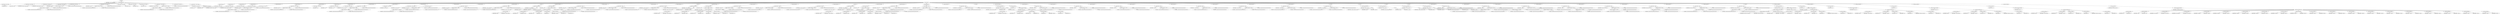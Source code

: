 digraph G {	
ranksep=.25;
	0 [label="MODULE"];
	1 [label="IDENTIFIERS: matrix_multiplication"];
	0 -> 1;
	2 [label="VAR_DECLARE_LIST"];
	0 -> 2;
	3 [label="VAR_DECLARE:  INPUT PORT"];
	2 -> 3;
	4 [label="IDENTIFIERS: clk"];
	3 -> 4;
	5 [label="VAR_DECLARE:  INPUT PORT"];
	2 -> 5;
	6 [label="IDENTIFIERS: reset"];
	5 -> 6;
	7 [label="VAR_DECLARE:  INPUT PORT"];
	2 -> 7;
	8 [label="IDENTIFIERS: enable_writing_to_mem"];
	7 -> 8;
	9 [label="VAR_DECLARE:  INPUT PORT"];
	2 -> 9;
	10 [label="IDENTIFIERS: enable_reading_from_mem"];
	9 -> 10;
	11 [label="VAR_DECLARE:  INPUT PORT"];
	2 -> 11;
	12 [label="IDENTIFIERS: data_pi"];
	11 -> 12;
	13 [label="BINARY_OPERATION: MINUS"];
	11 -> 13;
	14 [label="BINARY_OPERATION: MULTIPLY"];
	13 -> 14;
	15 [label="NUMBERS: 00000000000000000000000000000100 ()"];
	14 -> 15;
	16 [label="NUMBERS: 00000000000000000000000000010000 ()"];
	14 -> 16;
	17 [label="NUMBERS: 00000000000000000000000000000001 ()"];
	13 -> 17;
	18 [label="NUMBERS: 00000000000000000000000000000000 ()"];
	11 -> 18;
	19 [label="VAR_DECLARE:  INPUT PORT"];
	2 -> 19;
	20 [label="IDENTIFIERS: addr_pi"];
	19 -> 20;
	21 [label="BINARY_OPERATION: MINUS"];
	19 -> 21;
	22 [label="NUMBERS: 00000000000000000000000000000111 ()"];
	21 -> 22;
	23 [label="NUMBERS: 00000000000000000000000000000001 ()"];
	21 -> 23;
	24 [label="NUMBERS: 00000000000000000000000000000000 ()"];
	19 -> 24;
	25 [label="VAR_DECLARE:  INPUT PORT"];
	2 -> 25;
	26 [label="IDENTIFIERS: we_a"];
	25 -> 26;
	27 [label="VAR_DECLARE:  INPUT PORT"];
	2 -> 27;
	28 [label="IDENTIFIERS: we_b"];
	27 -> 28;
	29 [label="VAR_DECLARE:  INPUT PORT"];
	2 -> 29;
	30 [label="IDENTIFIERS: we_c"];
	29 -> 30;
	31 [label="VAR_DECLARE:  OUTPUT PORT"];
	2 -> 31;
	32 [label="IDENTIFIERS: data_from_out_mat"];
	31 -> 32;
	33 [label="BINARY_OPERATION: MINUS"];
	31 -> 33;
	34 [label="BINARY_OPERATION: MULTIPLY"];
	33 -> 34;
	35 [label="NUMBERS: 00000000000000000000000000000100 ()"];
	34 -> 35;
	36 [label="NUMBERS: 00000000000000000000000000010000 ()"];
	34 -> 36;
	37 [label="NUMBERS: 00000000000000000000000000000001 ()"];
	33 -> 37;
	38 [label="NUMBERS: 00000000000000000000000000000000 ()"];
	31 -> 38;
	39 [label="VAR_DECLARE:  INPUT PORT"];
	2 -> 39;
	40 [label="IDENTIFIERS: start_mat_mul"];
	39 -> 40;
	41 [label="VAR_DECLARE:  OUTPUT PORT"];
	2 -> 41;
	42 [label="IDENTIFIERS: done_mat_mul"];
	41 -> 42;
	43 [label="MODULE_ITEMS"];
	0 -> 43;
	44 [label="VAR_DECLARE_LIST"];
	43 -> 44;
	45 [label="VAR_DECLARE:  INPUT PORT"];
	44 -> 45;
	46 [label="IDENTIFIERS: clk"];
	45 -> 46;
	47 [label="VAR_DECLARE_LIST"];
	43 -> 47;
	48 [label="VAR_DECLARE:  INPUT PORT"];
	47 -> 48;
	49 [label="IDENTIFIERS: reset"];
	48 -> 49;
	50 [label="VAR_DECLARE_LIST"];
	43 -> 50;
	51 [label="VAR_DECLARE:  INPUT PORT"];
	50 -> 51;
	52 [label="IDENTIFIERS: enable_writing_to_mem"];
	51 -> 52;
	53 [label="VAR_DECLARE_LIST"];
	43 -> 53;
	54 [label="VAR_DECLARE:  INPUT PORT"];
	53 -> 54;
	55 [label="IDENTIFIERS: enable_reading_from_mem"];
	54 -> 55;
	56 [label="VAR_DECLARE_LIST"];
	43 -> 56;
	57 [label="VAR_DECLARE:  INPUT PORT"];
	56 -> 57;
	58 [label="IDENTIFIERS: data_pi"];
	57 -> 58;
	59 [label="BINARY_OPERATION: MINUS"];
	57 -> 59;
	60 [label="BINARY_OPERATION: MULTIPLY"];
	59 -> 60;
	61 [label="NUMBERS: 00000000000000000000000000000100 ()"];
	60 -> 61;
	62 [label="NUMBERS: 00000000000000000000000000010000 ()"];
	60 -> 62;
	63 [label="NUMBERS: 00000000000000000000000000000001 ()"];
	59 -> 63;
	64 [label="NUMBERS: 00000000000000000000000000000000 ()"];
	57 -> 64;
	65 [label="VAR_DECLARE_LIST"];
	43 -> 65;
	66 [label="VAR_DECLARE:  INPUT PORT"];
	65 -> 66;
	67 [label="IDENTIFIERS: addr_pi"];
	66 -> 67;
	68 [label="BINARY_OPERATION: MINUS"];
	66 -> 68;
	69 [label="NUMBERS: 00000000000000000000000000000111 ()"];
	68 -> 69;
	70 [label="NUMBERS: 00000000000000000000000000000001 ()"];
	68 -> 70;
	71 [label="NUMBERS: 00000000000000000000000000000000 ()"];
	66 -> 71;
	72 [label="VAR_DECLARE_LIST"];
	43 -> 72;
	73 [label="VAR_DECLARE:  INPUT PORT"];
	72 -> 73;
	74 [label="IDENTIFIERS: we_a"];
	73 -> 74;
	75 [label="VAR_DECLARE_LIST"];
	43 -> 75;
	76 [label="VAR_DECLARE:  INPUT PORT"];
	75 -> 76;
	77 [label="IDENTIFIERS: we_b"];
	76 -> 77;
	78 [label="VAR_DECLARE_LIST"];
	43 -> 78;
	79 [label="VAR_DECLARE:  INPUT PORT"];
	78 -> 79;
	80 [label="IDENTIFIERS: we_c"];
	79 -> 80;
	81 [label="VAR_DECLARE_LIST"];
	43 -> 81;
	82 [label="VAR_DECLARE:  OUTPUT PORT"];
	81 -> 82;
	83 [label="IDENTIFIERS: data_from_out_mat"];
	82 -> 83;
	84 [label="BINARY_OPERATION: MINUS"];
	82 -> 84;
	85 [label="BINARY_OPERATION: MULTIPLY"];
	84 -> 85;
	86 [label="NUMBERS: 00000000000000000000000000000100 ()"];
	85 -> 86;
	87 [label="NUMBERS: 00000000000000000000000000010000 ()"];
	85 -> 87;
	88 [label="NUMBERS: 00000000000000000000000000000001 ()"];
	84 -> 88;
	89 [label="NUMBERS: 00000000000000000000000000000000 ()"];
	82 -> 89;
	90 [label="VAR_DECLARE_LIST"];
	43 -> 90;
	91 [label="VAR_DECLARE:  INPUT PORT"];
	90 -> 91;
	92 [label="IDENTIFIERS: start_mat_mul"];
	91 -> 92;
	93 [label="VAR_DECLARE_LIST"];
	43 -> 93;
	94 [label="VAR_DECLARE:  OUTPUT PORT"];
	93 -> 94;
	95 [label="IDENTIFIERS: done_mat_mul"];
	94 -> 95;
	96 [label="VAR_DECLARE_LIST"];
	43 -> 96;
	97 [label="VAR_DECLARE:  WIRE"];
	96 -> 97;
	98 [label="IDENTIFIERS: a_data_00"];
	97 -> 98;
	99 [label="BINARY_OPERATION: MINUS"];
	97 -> 99;
	100 [label="BINARY_OPERATION: MULTIPLY"];
	99 -> 100;
	101 [label="NUMBERS: 00000000000000000000000000000100 ()"];
	100 -> 101;
	102 [label="NUMBERS: 00000000000000000000000000010000 ()"];
	100 -> 102;
	103 [label="NUMBERS: 00000000000000000000000000000001 ()"];
	99 -> 103;
	104 [label="NUMBERS: 00000000000000000000000000000000 ()"];
	97 -> 104;
	105 [label="VAR_DECLARE_LIST"];
	43 -> 105;
	106 [label="VAR_DECLARE:  WIRE"];
	105 -> 106;
	107 [label="IDENTIFIERS: a_addr_00"];
	106 -> 107;
	108 [label="BINARY_OPERATION: MINUS"];
	106 -> 108;
	109 [label="NUMBERS: 00000000000000000000000000000111 ()"];
	108 -> 109;
	110 [label="NUMBERS: 00000000000000000000000000000001 ()"];
	108 -> 110;
	111 [label="NUMBERS: 00000000000000000000000000000000 ()"];
	106 -> 111;
	112 [label="VAR_DECLARE_LIST"];
	43 -> 112;
	113 [label="VAR_DECLARE:  WIRE"];
	112 -> 113;
	114 [label="IDENTIFIERS: a_addr_muxed_00"];
	113 -> 114;
	115 [label="BINARY_OPERATION: MINUS"];
	113 -> 115;
	116 [label="NUMBERS: 00000000000000000000000000000111 ()"];
	115 -> 116;
	117 [label="NUMBERS: 00000000000000000000000000000001 ()"];
	115 -> 117;
	118 [label="NUMBERS: 00000000000000000000000000000000 ()"];
	113 -> 118;
	119 [label="ASSIGN"];
	43 -> 119;
	120 [label="BLOCKING_STATEMENT"];
	119 -> 120;
	121 [label="IDENTIFIERS: a_addr_muxed_00"];
	120 -> 121;
	122 [label="IF_Q"];
	120 -> 122;
	123 [label="IDENTIFIERS: enable_writing_to_mem"];
	122 -> 123;
	124 [label="IDENTIFIERS: addr_pi"];
	122 -> 124;
	125 [label="IDENTIFIERS: a_addr_00"];
	122 -> 125;
	126 [label="MODULE_INSTANCE"];
	43 -> 126;
	127 [label="MODULE_INSTANCE"];
	126 -> 127;
	128 [label="IDENTIFIERS: ram"];
	127 -> 128;
	129 [label="MODULE_NAMED_INSTANCE"];
	127 -> 129;
	130 [label="IDENTIFIERS: matrix_A_00"];
	129 -> 130;
	131 [label="MODULE_CONNECT_LIST"];
	129 -> 131;
	132 [label="MODULE_CONNECT"];
	131 -> 132;
	133 [label="IDENTIFIERS: addr0"];
	132 -> 133;
	134 [label="IDENTIFIERS: a_addr_muxed_00"];
	132 -> 134;
	135 [label="MODULE_CONNECT"];
	131 -> 135;
	136 [label="IDENTIFIERS: d0"];
	135 -> 136;
	137 [label="IDENTIFIERS: data_pi"];
	135 -> 137;
	138 [label="MODULE_CONNECT"];
	131 -> 138;
	139 [label="IDENTIFIERS: we0"];
	138 -> 139;
	140 [label="IDENTIFIERS: we_a"];
	138 -> 140;
	141 [label="MODULE_CONNECT"];
	131 -> 141;
	142 [label="IDENTIFIERS: q0"];
	141 -> 142;
	143 [label="IDENTIFIERS: a_data_00"];
	141 -> 143;
	144 [label="MODULE_CONNECT"];
	131 -> 144;
	145 [label="IDENTIFIERS: clk"];
	144 -> 145;
	146 [label="IDENTIFIERS: clk"];
	144 -> 146;
	147 [label="VAR_DECLARE_LIST"];
	43 -> 147;
	148 [label="VAR_DECLARE:  WIRE"];
	147 -> 148;
	149 [label="IDENTIFIERS: a_data_10"];
	148 -> 149;
	150 [label="BINARY_OPERATION: MINUS"];
	148 -> 150;
	151 [label="BINARY_OPERATION: MULTIPLY"];
	150 -> 151;
	152 [label="NUMBERS: 00000000000000000000000000000100 ()"];
	151 -> 152;
	153 [label="NUMBERS: 00000000000000000000000000010000 ()"];
	151 -> 153;
	154 [label="NUMBERS: 00000000000000000000000000000001 ()"];
	150 -> 154;
	155 [label="NUMBERS: 00000000000000000000000000000000 ()"];
	148 -> 155;
	156 [label="VAR_DECLARE_LIST"];
	43 -> 156;
	157 [label="VAR_DECLARE:  WIRE"];
	156 -> 157;
	158 [label="IDENTIFIERS: a_addr_10"];
	157 -> 158;
	159 [label="BINARY_OPERATION: MINUS"];
	157 -> 159;
	160 [label="NUMBERS: 00000000000000000000000000000111 ()"];
	159 -> 160;
	161 [label="NUMBERS: 00000000000000000000000000000001 ()"];
	159 -> 161;
	162 [label="NUMBERS: 00000000000000000000000000000000 ()"];
	157 -> 162;
	163 [label="VAR_DECLARE_LIST"];
	43 -> 163;
	164 [label="VAR_DECLARE:  WIRE"];
	163 -> 164;
	165 [label="IDENTIFIERS: a_addr_muxed_10"];
	164 -> 165;
	166 [label="BINARY_OPERATION: MINUS"];
	164 -> 166;
	167 [label="NUMBERS: 00000000000000000000000000000111 ()"];
	166 -> 167;
	168 [label="NUMBERS: 00000000000000000000000000000001 ()"];
	166 -> 168;
	169 [label="NUMBERS: 00000000000000000000000000000000 ()"];
	164 -> 169;
	170 [label="ASSIGN"];
	43 -> 170;
	171 [label="BLOCKING_STATEMENT"];
	170 -> 171;
	172 [label="IDENTIFIERS: a_addr_muxed_10"];
	171 -> 172;
	173 [label="IF_Q"];
	171 -> 173;
	174 [label="IDENTIFIERS: enable_writing_to_mem"];
	173 -> 174;
	175 [label="IDENTIFIERS: addr_pi"];
	173 -> 175;
	176 [label="IDENTIFIERS: a_addr_10"];
	173 -> 176;
	177 [label="MODULE_INSTANCE"];
	43 -> 177;
	178 [label="MODULE_INSTANCE"];
	177 -> 178;
	179 [label="IDENTIFIERS: ram"];
	178 -> 179;
	180 [label="MODULE_NAMED_INSTANCE"];
	178 -> 180;
	181 [label="IDENTIFIERS: matrix_A_10"];
	180 -> 181;
	182 [label="MODULE_CONNECT_LIST"];
	180 -> 182;
	183 [label="MODULE_CONNECT"];
	182 -> 183;
	184 [label="IDENTIFIERS: addr0"];
	183 -> 184;
	185 [label="IDENTIFIERS: a_addr_muxed_10"];
	183 -> 185;
	186 [label="MODULE_CONNECT"];
	182 -> 186;
	187 [label="IDENTIFIERS: d0"];
	186 -> 187;
	188 [label="IDENTIFIERS: data_pi"];
	186 -> 188;
	189 [label="MODULE_CONNECT"];
	182 -> 189;
	190 [label="IDENTIFIERS: we0"];
	189 -> 190;
	191 [label="IDENTIFIERS: we_a"];
	189 -> 191;
	192 [label="MODULE_CONNECT"];
	182 -> 192;
	193 [label="IDENTIFIERS: q0"];
	192 -> 193;
	194 [label="IDENTIFIERS: a_data_10"];
	192 -> 194;
	195 [label="MODULE_CONNECT"];
	182 -> 195;
	196 [label="IDENTIFIERS: clk"];
	195 -> 196;
	197 [label="IDENTIFIERS: clk"];
	195 -> 197;
	198 [label="VAR_DECLARE_LIST"];
	43 -> 198;
	199 [label="VAR_DECLARE:  WIRE"];
	198 -> 199;
	200 [label="IDENTIFIERS: b_data_00"];
	199 -> 200;
	201 [label="BINARY_OPERATION: MINUS"];
	199 -> 201;
	202 [label="BINARY_OPERATION: MULTIPLY"];
	201 -> 202;
	203 [label="NUMBERS: 00000000000000000000000000000100 ()"];
	202 -> 203;
	204 [label="NUMBERS: 00000000000000000000000000010000 ()"];
	202 -> 204;
	205 [label="NUMBERS: 00000000000000000000000000000001 ()"];
	201 -> 205;
	206 [label="NUMBERS: 00000000000000000000000000000000 ()"];
	199 -> 206;
	207 [label="VAR_DECLARE_LIST"];
	43 -> 207;
	208 [label="VAR_DECLARE:  WIRE"];
	207 -> 208;
	209 [label="IDENTIFIERS: b_addr_00"];
	208 -> 209;
	210 [label="BINARY_OPERATION: MINUS"];
	208 -> 210;
	211 [label="NUMBERS: 00000000000000000000000000000111 ()"];
	210 -> 211;
	212 [label="NUMBERS: 00000000000000000000000000000001 ()"];
	210 -> 212;
	213 [label="NUMBERS: 00000000000000000000000000000000 ()"];
	208 -> 213;
	214 [label="VAR_DECLARE_LIST"];
	43 -> 214;
	215 [label="VAR_DECLARE:  WIRE"];
	214 -> 215;
	216 [label="IDENTIFIERS: b_addr_muxed_00"];
	215 -> 216;
	217 [label="BINARY_OPERATION: MINUS"];
	215 -> 217;
	218 [label="NUMBERS: 00000000000000000000000000000111 ()"];
	217 -> 218;
	219 [label="NUMBERS: 00000000000000000000000000000001 ()"];
	217 -> 219;
	220 [label="NUMBERS: 00000000000000000000000000000000 ()"];
	215 -> 220;
	221 [label="ASSIGN"];
	43 -> 221;
	222 [label="BLOCKING_STATEMENT"];
	221 -> 222;
	223 [label="IDENTIFIERS: b_addr_muxed_00"];
	222 -> 223;
	224 [label="IF_Q"];
	222 -> 224;
	225 [label="IDENTIFIERS: enable_writing_to_mem"];
	224 -> 225;
	226 [label="IDENTIFIERS: addr_pi"];
	224 -> 226;
	227 [label="IDENTIFIERS: b_addr_00"];
	224 -> 227;
	228 [label="MODULE_INSTANCE"];
	43 -> 228;
	229 [label="MODULE_INSTANCE"];
	228 -> 229;
	230 [label="IDENTIFIERS: ram"];
	229 -> 230;
	231 [label="MODULE_NAMED_INSTANCE"];
	229 -> 231;
	232 [label="IDENTIFIERS: matrix_B_00"];
	231 -> 232;
	233 [label="MODULE_CONNECT_LIST"];
	231 -> 233;
	234 [label="MODULE_CONNECT"];
	233 -> 234;
	235 [label="IDENTIFIERS: addr0"];
	234 -> 235;
	236 [label="IDENTIFIERS: b_addr_muxed_00"];
	234 -> 236;
	237 [label="MODULE_CONNECT"];
	233 -> 237;
	238 [label="IDENTIFIERS: d0"];
	237 -> 238;
	239 [label="IDENTIFIERS: data_pi"];
	237 -> 239;
	240 [label="MODULE_CONNECT"];
	233 -> 240;
	241 [label="IDENTIFIERS: we0"];
	240 -> 241;
	242 [label="IDENTIFIERS: we_b"];
	240 -> 242;
	243 [label="MODULE_CONNECT"];
	233 -> 243;
	244 [label="IDENTIFIERS: q0"];
	243 -> 244;
	245 [label="IDENTIFIERS: b_data_00"];
	243 -> 245;
	246 [label="MODULE_CONNECT"];
	233 -> 246;
	247 [label="IDENTIFIERS: clk"];
	246 -> 247;
	248 [label="IDENTIFIERS: clk"];
	246 -> 248;
	249 [label="VAR_DECLARE_LIST"];
	43 -> 249;
	250 [label="VAR_DECLARE:  WIRE"];
	249 -> 250;
	251 [label="IDENTIFIERS: b_data_01"];
	250 -> 251;
	252 [label="BINARY_OPERATION: MINUS"];
	250 -> 252;
	253 [label="BINARY_OPERATION: MULTIPLY"];
	252 -> 253;
	254 [label="NUMBERS: 00000000000000000000000000000100 ()"];
	253 -> 254;
	255 [label="NUMBERS: 00000000000000000000000000010000 ()"];
	253 -> 255;
	256 [label="NUMBERS: 00000000000000000000000000000001 ()"];
	252 -> 256;
	257 [label="NUMBERS: 00000000000000000000000000000000 ()"];
	250 -> 257;
	258 [label="VAR_DECLARE_LIST"];
	43 -> 258;
	259 [label="VAR_DECLARE:  WIRE"];
	258 -> 259;
	260 [label="IDENTIFIERS: b_addr_01"];
	259 -> 260;
	261 [label="BINARY_OPERATION: MINUS"];
	259 -> 261;
	262 [label="NUMBERS: 00000000000000000000000000000111 ()"];
	261 -> 262;
	263 [label="NUMBERS: 00000000000000000000000000000001 ()"];
	261 -> 263;
	264 [label="NUMBERS: 00000000000000000000000000000000 ()"];
	259 -> 264;
	265 [label="VAR_DECLARE_LIST"];
	43 -> 265;
	266 [label="VAR_DECLARE:  WIRE"];
	265 -> 266;
	267 [label="IDENTIFIERS: b_addr_muxed_01"];
	266 -> 267;
	268 [label="BINARY_OPERATION: MINUS"];
	266 -> 268;
	269 [label="NUMBERS: 00000000000000000000000000000111 ()"];
	268 -> 269;
	270 [label="NUMBERS: 00000000000000000000000000000001 ()"];
	268 -> 270;
	271 [label="NUMBERS: 00000000000000000000000000000000 ()"];
	266 -> 271;
	272 [label="ASSIGN"];
	43 -> 272;
	273 [label="BLOCKING_STATEMENT"];
	272 -> 273;
	274 [label="IDENTIFIERS: b_addr_muxed_01"];
	273 -> 274;
	275 [label="IF_Q"];
	273 -> 275;
	276 [label="IDENTIFIERS: enable_writing_to_mem"];
	275 -> 276;
	277 [label="IDENTIFIERS: addr_pi"];
	275 -> 277;
	278 [label="IDENTIFIERS: b_addr_01"];
	275 -> 278;
	279 [label="MODULE_INSTANCE"];
	43 -> 279;
	280 [label="MODULE_INSTANCE"];
	279 -> 280;
	281 [label="IDENTIFIERS: ram"];
	280 -> 281;
	282 [label="MODULE_NAMED_INSTANCE"];
	280 -> 282;
	283 [label="IDENTIFIERS: matrix_B_01"];
	282 -> 283;
	284 [label="MODULE_CONNECT_LIST"];
	282 -> 284;
	285 [label="MODULE_CONNECT"];
	284 -> 285;
	286 [label="IDENTIFIERS: addr0"];
	285 -> 286;
	287 [label="IDENTIFIERS: b_addr_muxed_01"];
	285 -> 287;
	288 [label="MODULE_CONNECT"];
	284 -> 288;
	289 [label="IDENTIFIERS: d0"];
	288 -> 289;
	290 [label="IDENTIFIERS: data_pi"];
	288 -> 290;
	291 [label="MODULE_CONNECT"];
	284 -> 291;
	292 [label="IDENTIFIERS: we0"];
	291 -> 292;
	293 [label="IDENTIFIERS: we_b"];
	291 -> 293;
	294 [label="MODULE_CONNECT"];
	284 -> 294;
	295 [label="IDENTIFIERS: q0"];
	294 -> 295;
	296 [label="IDENTIFIERS: b_data_01"];
	294 -> 296;
	297 [label="MODULE_CONNECT"];
	284 -> 297;
	298 [label="IDENTIFIERS: clk"];
	297 -> 298;
	299 [label="IDENTIFIERS: clk"];
	297 -> 299;
	300 [label="VAR_DECLARE_LIST"];
	43 -> 300;
	301 [label="VAR_DECLARE:  WIRE"];
	300 -> 301;
	302 [label="IDENTIFIERS: c_addr_00"];
	301 -> 302;
	303 [label="BINARY_OPERATION: MINUS"];
	301 -> 303;
	304 [label="NUMBERS: 00000000000000000000000000000111 ()"];
	303 -> 304;
	305 [label="NUMBERS: 00000000000000000000000000000001 ()"];
	303 -> 305;
	306 [label="NUMBERS: 00000000000000000000000000000000 ()"];
	301 -> 306;
	307 [label="VAR_DECLARE_LIST"];
	43 -> 307;
	308 [label="VAR_DECLARE:  WIRE"];
	307 -> 308;
	309 [label="IDENTIFIERS: c_addr_01"];
	308 -> 309;
	310 [label="BINARY_OPERATION: MINUS"];
	308 -> 310;
	311 [label="NUMBERS: 00000000000000000000000000000111 ()"];
	310 -> 311;
	312 [label="NUMBERS: 00000000000000000000000000000001 ()"];
	310 -> 312;
	313 [label="NUMBERS: 00000000000000000000000000000000 ()"];
	308 -> 313;
	314 [label="VAR_DECLARE_LIST"];
	43 -> 314;
	315 [label="VAR_DECLARE:  WIRE"];
	314 -> 315;
	316 [label="IDENTIFIERS: c_addr_10"];
	315 -> 316;
	317 [label="BINARY_OPERATION: MINUS"];
	315 -> 317;
	318 [label="NUMBERS: 00000000000000000000000000000111 ()"];
	317 -> 318;
	319 [label="NUMBERS: 00000000000000000000000000000001 ()"];
	317 -> 319;
	320 [label="NUMBERS: 00000000000000000000000000000000 ()"];
	315 -> 320;
	321 [label="VAR_DECLARE_LIST"];
	43 -> 321;
	322 [label="VAR_DECLARE:  WIRE"];
	321 -> 322;
	323 [label="IDENTIFIERS: c_addr_11"];
	322 -> 323;
	324 [label="BINARY_OPERATION: MINUS"];
	322 -> 324;
	325 [label="NUMBERS: 00000000000000000000000000000111 ()"];
	324 -> 325;
	326 [label="NUMBERS: 00000000000000000000000000000001 ()"];
	324 -> 326;
	327 [label="NUMBERS: 00000000000000000000000000000000 ()"];
	322 -> 327;
	328 [label="VAR_DECLARE_LIST"];
	43 -> 328;
	329 [label="VAR_DECLARE:  WIRE"];
	328 -> 329;
	330 [label="IDENTIFIERS: c_addr_muxed_00"];
	329 -> 330;
	331 [label="BINARY_OPERATION: MINUS"];
	329 -> 331;
	332 [label="NUMBERS: 00000000000000000000000000000111 ()"];
	331 -> 332;
	333 [label="NUMBERS: 00000000000000000000000000000001 ()"];
	331 -> 333;
	334 [label="NUMBERS: 00000000000000000000000000000000 ()"];
	329 -> 334;
	335 [label="VAR_DECLARE_LIST"];
	43 -> 335;
	336 [label="VAR_DECLARE:  WIRE"];
	335 -> 336;
	337 [label="IDENTIFIERS: c_addr_muxed_01"];
	336 -> 337;
	338 [label="BINARY_OPERATION: MINUS"];
	336 -> 338;
	339 [label="NUMBERS: 00000000000000000000000000000111 ()"];
	338 -> 339;
	340 [label="NUMBERS: 00000000000000000000000000000001 ()"];
	338 -> 340;
	341 [label="NUMBERS: 00000000000000000000000000000000 ()"];
	336 -> 341;
	342 [label="VAR_DECLARE_LIST"];
	43 -> 342;
	343 [label="VAR_DECLARE:  WIRE"];
	342 -> 343;
	344 [label="IDENTIFIERS: c_addr_muxed_10"];
	343 -> 344;
	345 [label="BINARY_OPERATION: MINUS"];
	343 -> 345;
	346 [label="NUMBERS: 00000000000000000000000000000111 ()"];
	345 -> 346;
	347 [label="NUMBERS: 00000000000000000000000000000001 ()"];
	345 -> 347;
	348 [label="NUMBERS: 00000000000000000000000000000000 ()"];
	343 -> 348;
	349 [label="VAR_DECLARE_LIST"];
	43 -> 349;
	350 [label="VAR_DECLARE:  WIRE"];
	349 -> 350;
	351 [label="IDENTIFIERS: c_addr_muxed_11"];
	350 -> 351;
	352 [label="BINARY_OPERATION: MINUS"];
	350 -> 352;
	353 [label="NUMBERS: 00000000000000000000000000000111 ()"];
	352 -> 353;
	354 [label="NUMBERS: 00000000000000000000000000000001 ()"];
	352 -> 354;
	355 [label="NUMBERS: 00000000000000000000000000000000 ()"];
	350 -> 355;
	356 [label="ASSIGN"];
	43 -> 356;
	357 [label="BLOCKING_STATEMENT"];
	356 -> 357;
	358 [label="IDENTIFIERS: c_addr_muxed_00"];
	357 -> 358;
	359 [label="IF_Q"];
	357 -> 359;
	360 [label="IDENTIFIERS: enable_reading_from_mem"];
	359 -> 360;
	361 [label="IDENTIFIERS: addr_pi"];
	359 -> 361;
	362 [label="IDENTIFIERS: c_addr_00"];
	359 -> 362;
	363 [label="ASSIGN"];
	43 -> 363;
	364 [label="BLOCKING_STATEMENT"];
	363 -> 364;
	365 [label="IDENTIFIERS: c_addr_muxed_01"];
	364 -> 365;
	366 [label="IF_Q"];
	364 -> 366;
	367 [label="IDENTIFIERS: enable_reading_from_mem"];
	366 -> 367;
	368 [label="IDENTIFIERS: addr_pi"];
	366 -> 368;
	369 [label="IDENTIFIERS: c_addr_01"];
	366 -> 369;
	370 [label="ASSIGN"];
	43 -> 370;
	371 [label="BLOCKING_STATEMENT"];
	370 -> 371;
	372 [label="IDENTIFIERS: c_addr_muxed_10"];
	371 -> 372;
	373 [label="IF_Q"];
	371 -> 373;
	374 [label="IDENTIFIERS: enable_reading_from_mem"];
	373 -> 374;
	375 [label="IDENTIFIERS: addr_pi"];
	373 -> 375;
	376 [label="IDENTIFIERS: c_addr_10"];
	373 -> 376;
	377 [label="ASSIGN"];
	43 -> 377;
	378 [label="BLOCKING_STATEMENT"];
	377 -> 378;
	379 [label="IDENTIFIERS: c_addr_muxed_11"];
	378 -> 379;
	380 [label="IF_Q"];
	378 -> 380;
	381 [label="IDENTIFIERS: enable_reading_from_mem"];
	380 -> 381;
	382 [label="IDENTIFIERS: addr_pi"];
	380 -> 382;
	383 [label="IDENTIFIERS: c_addr_11"];
	380 -> 383;
	384 [label="VAR_DECLARE_LIST"];
	43 -> 384;
	385 [label="VAR_DECLARE:  WIRE"];
	384 -> 385;
	386 [label="IDENTIFIERS: c_data_00"];
	385 -> 386;
	387 [label="BINARY_OPERATION: MINUS"];
	385 -> 387;
	388 [label="BINARY_OPERATION: MULTIPLY"];
	387 -> 388;
	389 [label="NUMBERS: 00000000000000000000000000000100 ()"];
	388 -> 389;
	390 [label="NUMBERS: 00000000000000000000000000010000 ()"];
	388 -> 390;
	391 [label="NUMBERS: 00000000000000000000000000000001 ()"];
	387 -> 391;
	392 [label="NUMBERS: 00000000000000000000000000000000 ()"];
	385 -> 392;
	393 [label="VAR_DECLARE_LIST"];
	43 -> 393;
	394 [label="VAR_DECLARE:  WIRE"];
	393 -> 394;
	395 [label="IDENTIFIERS: c_data_01"];
	394 -> 395;
	396 [label="BINARY_OPERATION: MINUS"];
	394 -> 396;
	397 [label="BINARY_OPERATION: MULTIPLY"];
	396 -> 397;
	398 [label="NUMBERS: 00000000000000000000000000000100 ()"];
	397 -> 398;
	399 [label="NUMBERS: 00000000000000000000000000010000 ()"];
	397 -> 399;
	400 [label="NUMBERS: 00000000000000000000000000000001 ()"];
	396 -> 400;
	401 [label="NUMBERS: 00000000000000000000000000000000 ()"];
	394 -> 401;
	402 [label="VAR_DECLARE_LIST"];
	43 -> 402;
	403 [label="VAR_DECLARE:  WIRE"];
	402 -> 403;
	404 [label="IDENTIFIERS: c_data_10"];
	403 -> 404;
	405 [label="BINARY_OPERATION: MINUS"];
	403 -> 405;
	406 [label="BINARY_OPERATION: MULTIPLY"];
	405 -> 406;
	407 [label="NUMBERS: 00000000000000000000000000000100 ()"];
	406 -> 407;
	408 [label="NUMBERS: 00000000000000000000000000010000 ()"];
	406 -> 408;
	409 [label="NUMBERS: 00000000000000000000000000000001 ()"];
	405 -> 409;
	410 [label="NUMBERS: 00000000000000000000000000000000 ()"];
	403 -> 410;
	411 [label="VAR_DECLARE_LIST"];
	43 -> 411;
	412 [label="VAR_DECLARE:  WIRE"];
	411 -> 412;
	413 [label="IDENTIFIERS: c_data_11"];
	412 -> 413;
	414 [label="BINARY_OPERATION: MINUS"];
	412 -> 414;
	415 [label="BINARY_OPERATION: MULTIPLY"];
	414 -> 415;
	416 [label="NUMBERS: 00000000000000000000000000000100 ()"];
	415 -> 416;
	417 [label="NUMBERS: 00000000000000000000000000010000 ()"];
	415 -> 417;
	418 [label="NUMBERS: 00000000000000000000000000000001 ()"];
	414 -> 418;
	419 [label="NUMBERS: 00000000000000000000000000000000 ()"];
	412 -> 419;
	420 [label="VAR_DECLARE_LIST"];
	43 -> 420;
	421 [label="VAR_DECLARE:  WIRE"];
	420 -> 421;
	422 [label="IDENTIFIERS: data_from_out_mat_00"];
	421 -> 422;
	423 [label="BINARY_OPERATION: MINUS"];
	421 -> 423;
	424 [label="BINARY_OPERATION: MULTIPLY"];
	423 -> 424;
	425 [label="NUMBERS: 00000000000000000000000000000100 ()"];
	424 -> 425;
	426 [label="NUMBERS: 00000000000000000000000000010000 ()"];
	424 -> 426;
	427 [label="NUMBERS: 00000000000000000000000000000001 ()"];
	423 -> 427;
	428 [label="NUMBERS: 00000000000000000000000000000000 ()"];
	421 -> 428;
	429 [label="VAR_DECLARE_LIST"];
	43 -> 429;
	430 [label="VAR_DECLARE:  WIRE"];
	429 -> 430;
	431 [label="IDENTIFIERS: data_from_out_mat_01"];
	430 -> 431;
	432 [label="BINARY_OPERATION: MINUS"];
	430 -> 432;
	433 [label="BINARY_OPERATION: MULTIPLY"];
	432 -> 433;
	434 [label="NUMBERS: 00000000000000000000000000000100 ()"];
	433 -> 434;
	435 [label="NUMBERS: 00000000000000000000000000010000 ()"];
	433 -> 435;
	436 [label="NUMBERS: 00000000000000000000000000000001 ()"];
	432 -> 436;
	437 [label="NUMBERS: 00000000000000000000000000000000 ()"];
	430 -> 437;
	438 [label="VAR_DECLARE_LIST"];
	43 -> 438;
	439 [label="VAR_DECLARE:  WIRE"];
	438 -> 439;
	440 [label="IDENTIFIERS: data_from_out_mat_10"];
	439 -> 440;
	441 [label="BINARY_OPERATION: MINUS"];
	439 -> 441;
	442 [label="BINARY_OPERATION: MULTIPLY"];
	441 -> 442;
	443 [label="NUMBERS: 00000000000000000000000000000100 ()"];
	442 -> 443;
	444 [label="NUMBERS: 00000000000000000000000000010000 ()"];
	442 -> 444;
	445 [label="NUMBERS: 00000000000000000000000000000001 ()"];
	441 -> 445;
	446 [label="NUMBERS: 00000000000000000000000000000000 ()"];
	439 -> 446;
	447 [label="VAR_DECLARE_LIST"];
	43 -> 447;
	448 [label="VAR_DECLARE:  WIRE"];
	447 -> 448;
	449 [label="IDENTIFIERS: data_from_out_mat_11"];
	448 -> 449;
	450 [label="BINARY_OPERATION: MINUS"];
	448 -> 450;
	451 [label="BINARY_OPERATION: MULTIPLY"];
	450 -> 451;
	452 [label="NUMBERS: 00000000000000000000000000000100 ()"];
	451 -> 452;
	453 [label="NUMBERS: 00000000000000000000000000010000 ()"];
	451 -> 453;
	454 [label="NUMBERS: 00000000000000000000000000000001 ()"];
	450 -> 454;
	455 [label="NUMBERS: 00000000000000000000000000000000 ()"];
	448 -> 455;
	456 [label="ASSIGN"];
	43 -> 456;
	457 [label="BLOCKING_STATEMENT"];
	456 -> 457;
	458 [label="IDENTIFIERS: data_from_out_mat"];
	457 -> 458;
	459 [label="BINARY_OPERATION: BITWISE_OR"];
	457 -> 459;
	460 [label="BINARY_OPERATION: BITWISE_OR"];
	459 -> 460;
	461 [label="BINARY_OPERATION: BITWISE_OR"];
	460 -> 461;
	462 [label="IDENTIFIERS: data_from_out_mat_00"];
	461 -> 462;
	463 [label="IDENTIFIERS: data_from_out_mat_01"];
	461 -> 463;
	464 [label="IDENTIFIERS: data_from_out_mat_10"];
	460 -> 464;
	465 [label="IDENTIFIERS: data_from_out_mat_11"];
	459 -> 465;
	466 [label="MODULE_INSTANCE"];
	43 -> 466;
	467 [label="MODULE_INSTANCE"];
	466 -> 467;
	468 [label="IDENTIFIERS: ram"];
	467 -> 468;
	469 [label="MODULE_NAMED_INSTANCE"];
	467 -> 469;
	470 [label="IDENTIFIERS: matrix_c_00"];
	469 -> 470;
	471 [label="MODULE_CONNECT_LIST"];
	469 -> 471;
	472 [label="MODULE_CONNECT"];
	471 -> 472;
	473 [label="IDENTIFIERS: addr0"];
	472 -> 473;
	474 [label="IDENTIFIERS: c_addr_muxed_00"];
	472 -> 474;
	475 [label="MODULE_CONNECT"];
	471 -> 475;
	476 [label="IDENTIFIERS: d0"];
	475 -> 476;
	477 [label="IDENTIFIERS: c_data_00"];
	475 -> 477;
	478 [label="MODULE_CONNECT"];
	471 -> 478;
	479 [label="IDENTIFIERS: we0"];
	478 -> 479;
	480 [label="IDENTIFIERS: we_c"];
	478 -> 480;
	481 [label="MODULE_CONNECT"];
	471 -> 481;
	482 [label="IDENTIFIERS: q0"];
	481 -> 482;
	483 [label="IDENTIFIERS: data_from_out_mat_00"];
	481 -> 483;
	484 [label="MODULE_CONNECT"];
	471 -> 484;
	485 [label="IDENTIFIERS: clk"];
	484 -> 485;
	486 [label="IDENTIFIERS: clk"];
	484 -> 486;
	487 [label="MODULE_INSTANCE"];
	43 -> 487;
	488 [label="MODULE_INSTANCE"];
	487 -> 488;
	489 [label="IDENTIFIERS: ram"];
	488 -> 489;
	490 [label="MODULE_NAMED_INSTANCE"];
	488 -> 490;
	491 [label="IDENTIFIERS: matrix_c_01"];
	490 -> 491;
	492 [label="MODULE_CONNECT_LIST"];
	490 -> 492;
	493 [label="MODULE_CONNECT"];
	492 -> 493;
	494 [label="IDENTIFIERS: addr0"];
	493 -> 494;
	495 [label="IDENTIFIERS: c_addr_muxed_01"];
	493 -> 495;
	496 [label="MODULE_CONNECT"];
	492 -> 496;
	497 [label="IDENTIFIERS: d0"];
	496 -> 497;
	498 [label="IDENTIFIERS: c_data_01"];
	496 -> 498;
	499 [label="MODULE_CONNECT"];
	492 -> 499;
	500 [label="IDENTIFIERS: we0"];
	499 -> 500;
	501 [label="IDENTIFIERS: we_c"];
	499 -> 501;
	502 [label="MODULE_CONNECT"];
	492 -> 502;
	503 [label="IDENTIFIERS: q0"];
	502 -> 503;
	504 [label="IDENTIFIERS: data_from_out_mat_01"];
	502 -> 504;
	505 [label="MODULE_CONNECT"];
	492 -> 505;
	506 [label="IDENTIFIERS: clk"];
	505 -> 506;
	507 [label="IDENTIFIERS: clk"];
	505 -> 507;
	508 [label="MODULE_INSTANCE"];
	43 -> 508;
	509 [label="MODULE_INSTANCE"];
	508 -> 509;
	510 [label="IDENTIFIERS: ram"];
	509 -> 510;
	511 [label="MODULE_NAMED_INSTANCE"];
	509 -> 511;
	512 [label="IDENTIFIERS: matrix_c_10"];
	511 -> 512;
	513 [label="MODULE_CONNECT_LIST"];
	511 -> 513;
	514 [label="MODULE_CONNECT"];
	513 -> 514;
	515 [label="IDENTIFIERS: addr0"];
	514 -> 515;
	516 [label="IDENTIFIERS: c_addr_muxed_10"];
	514 -> 516;
	517 [label="MODULE_CONNECT"];
	513 -> 517;
	518 [label="IDENTIFIERS: d0"];
	517 -> 518;
	519 [label="IDENTIFIERS: c_data_10"];
	517 -> 519;
	520 [label="MODULE_CONNECT"];
	513 -> 520;
	521 [label="IDENTIFIERS: we0"];
	520 -> 521;
	522 [label="IDENTIFIERS: we_c"];
	520 -> 522;
	523 [label="MODULE_CONNECT"];
	513 -> 523;
	524 [label="IDENTIFIERS: q0"];
	523 -> 524;
	525 [label="IDENTIFIERS: data_from_out_mat_10"];
	523 -> 525;
	526 [label="MODULE_CONNECT"];
	513 -> 526;
	527 [label="IDENTIFIERS: clk"];
	526 -> 527;
	528 [label="IDENTIFIERS: clk"];
	526 -> 528;
	529 [label="MODULE_INSTANCE"];
	43 -> 529;
	530 [label="MODULE_INSTANCE"];
	529 -> 530;
	531 [label="IDENTIFIERS: ram"];
	530 -> 531;
	532 [label="MODULE_NAMED_INSTANCE"];
	530 -> 532;
	533 [label="IDENTIFIERS: matrix_c_11"];
	532 -> 533;
	534 [label="MODULE_CONNECT_LIST"];
	532 -> 534;
	535 [label="MODULE_CONNECT"];
	534 -> 535;
	536 [label="IDENTIFIERS: addr0"];
	535 -> 536;
	537 [label="IDENTIFIERS: c_addr_muxed_11"];
	535 -> 537;
	538 [label="MODULE_CONNECT"];
	534 -> 538;
	539 [label="IDENTIFIERS: d0"];
	538 -> 539;
	540 [label="IDENTIFIERS: c_data_11"];
	538 -> 540;
	541 [label="MODULE_CONNECT"];
	534 -> 541;
	542 [label="IDENTIFIERS: we0"];
	541 -> 542;
	543 [label="IDENTIFIERS: we_c"];
	541 -> 543;
	544 [label="MODULE_CONNECT"];
	534 -> 544;
	545 [label="IDENTIFIERS: q0"];
	544 -> 545;
	546 [label="IDENTIFIERS: data_from_out_mat_11"];
	544 -> 546;
	547 [label="MODULE_CONNECT"];
	534 -> 547;
	548 [label="IDENTIFIERS: clk"];
	547 -> 548;
	549 [label="IDENTIFIERS: clk"];
	547 -> 549;
	550 [label="MODULE_INSTANCE"];
	43 -> 550;
	551 [label="MODULE_INSTANCE"];
	550 -> 551;
	552 [label="IDENTIFIERS: matmul_8x8_systolic"];
	551 -> 552;
	553 [label="MODULE_NAMED_INSTANCE"];
	551 -> 553;
	554 [label="IDENTIFIERS: u_matmul_8x8_systolic"];
	553 -> 554;
	555 [label="MODULE_CONNECT_LIST"];
	553 -> 555;
	556 [label="MODULE_CONNECT"];
	555 -> 556;
	557 [label="IDENTIFIERS: clk"];
	556 -> 557;
	558 [label="IDENTIFIERS: clk"];
	556 -> 558;
	559 [label="MODULE_CONNECT"];
	555 -> 559;
	560 [label="IDENTIFIERS: reset"];
	559 -> 560;
	561 [label="IDENTIFIERS: reset"];
	559 -> 561;
	562 [label="MODULE_CONNECT"];
	555 -> 562;
	563 [label="IDENTIFIERS: start_mat_mul"];
	562 -> 563;
	564 [label="IDENTIFIERS: start_mat_mul"];
	562 -> 564;
	565 [label="MODULE_CONNECT"];
	555 -> 565;
	566 [label="IDENTIFIERS: done_mat_mul"];
	565 -> 566;
	567 [label="IDENTIFIERS: done_mat_mul"];
	565 -> 567;
	568 [label="MODULE_CONNECT"];
	555 -> 568;
	569 [label="IDENTIFIERS: a_data_00"];
	568 -> 569;
	570 [label="IDENTIFIERS: a_data_00"];
	568 -> 570;
	571 [label="MODULE_CONNECT"];
	555 -> 571;
	572 [label="IDENTIFIERS: a_addr_00"];
	571 -> 572;
	573 [label="IDENTIFIERS: a_addr_00"];
	571 -> 573;
	574 [label="MODULE_CONNECT"];
	555 -> 574;
	575 [label="IDENTIFIERS: b_data_00"];
	574 -> 575;
	576 [label="IDENTIFIERS: b_data_00"];
	574 -> 576;
	577 [label="MODULE_CONNECT"];
	555 -> 577;
	578 [label="IDENTIFIERS: b_addr_00"];
	577 -> 578;
	579 [label="IDENTIFIERS: b_addr_00"];
	577 -> 579;
	580 [label="MODULE_CONNECT"];
	555 -> 580;
	581 [label="IDENTIFIERS: a_data_10"];
	580 -> 581;
	582 [label="IDENTIFIERS: a_data_10"];
	580 -> 582;
	583 [label="MODULE_CONNECT"];
	555 -> 583;
	584 [label="IDENTIFIERS: a_addr_10"];
	583 -> 584;
	585 [label="IDENTIFIERS: a_addr_10"];
	583 -> 585;
	586 [label="MODULE_CONNECT"];
	555 -> 586;
	587 [label="IDENTIFIERS: b_data_01"];
	586 -> 587;
	588 [label="IDENTIFIERS: b_data_01"];
	586 -> 588;
	589 [label="MODULE_CONNECT"];
	555 -> 589;
	590 [label="IDENTIFIERS: b_addr_01"];
	589 -> 590;
	591 [label="IDENTIFIERS: b_addr_01"];
	589 -> 591;
	592 [label="MODULE_CONNECT"];
	555 -> 592;
	593 [label="IDENTIFIERS: c_data_00"];
	592 -> 593;
	594 [label="IDENTIFIERS: c_data_00"];
	592 -> 594;
	595 [label="MODULE_CONNECT"];
	555 -> 595;
	596 [label="IDENTIFIERS: c_addr_00"];
	595 -> 596;
	597 [label="IDENTIFIERS: c_addr_00"];
	595 -> 597;
	598 [label="MODULE_CONNECT"];
	555 -> 598;
	599 [label="IDENTIFIERS: c_data_01"];
	598 -> 599;
	600 [label="IDENTIFIERS: c_data_01"];
	598 -> 600;
	601 [label="MODULE_CONNECT"];
	555 -> 601;
	602 [label="IDENTIFIERS: c_addr_01"];
	601 -> 602;
	603 [label="IDENTIFIERS: c_addr_01"];
	601 -> 603;
	604 [label="MODULE_CONNECT"];
	555 -> 604;
	605 [label="IDENTIFIERS: c_data_10"];
	604 -> 605;
	606 [label="IDENTIFIERS: c_data_10"];
	604 -> 606;
	607 [label="MODULE_CONNECT"];
	555 -> 607;
	608 [label="IDENTIFIERS: c_addr_10"];
	607 -> 608;
	609 [label="IDENTIFIERS: c_addr_10"];
	607 -> 609;
	610 [label="MODULE_CONNECT"];
	555 -> 610;
	611 [label="IDENTIFIERS: c_data_11"];
	610 -> 611;
	612 [label="IDENTIFIERS: c_data_11"];
	610 -> 612;
	613 [label="MODULE_CONNECT"];
	555 -> 613;
	614 [label="IDENTIFIERS: c_addr_11"];
	613 -> 614;
	615 [label="IDENTIFIERS: c_addr_11"];
	613 -> 615;
}
